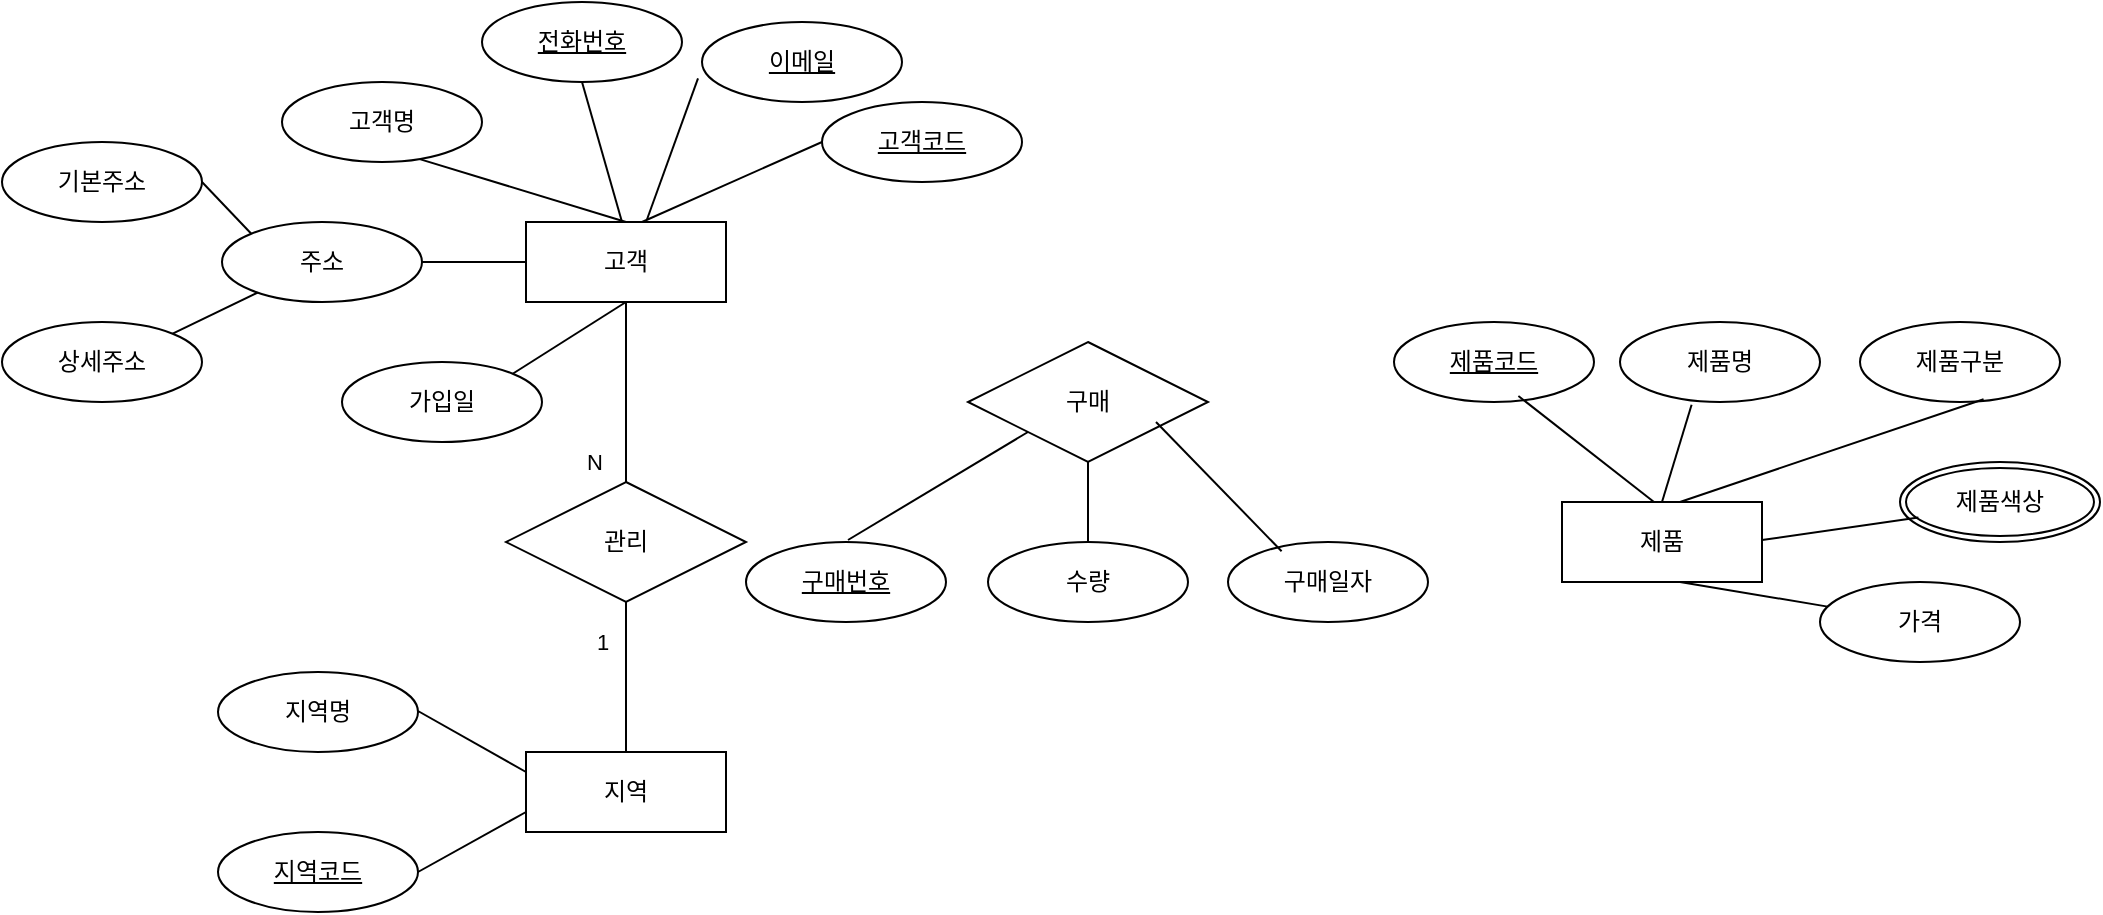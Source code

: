 <mxfile version="23.0.1" type="github">
  <diagram name="페이지-1" id="J8xDKmWiy9kQoWils0WY">
    <mxGraphModel dx="1050" dy="557" grid="1" gridSize="10" guides="1" tooltips="1" connect="1" arrows="1" fold="1" page="1" pageScale="1" pageWidth="827" pageHeight="1169" math="0" shadow="0">
      <root>
        <mxCell id="0" />
        <mxCell id="1" parent="0" />
        <mxCell id="zapqB653tZs2p7qNw6eo-1" value="고객" style="whiteSpace=wrap;html=1;align=center;" vertex="1" parent="1">
          <mxGeometry x="289" y="270" width="100" height="40" as="geometry" />
        </mxCell>
        <mxCell id="zapqB653tZs2p7qNw6eo-3" value="" style="endArrow=none;html=1;rounded=0;entryX=0.5;entryY=0;entryDx=0;entryDy=0;exitX=0.664;exitY=0.945;exitDx=0;exitDy=0;exitPerimeter=0;" edge="1" parent="1" source="zapqB653tZs2p7qNw6eo-6" target="zapqB653tZs2p7qNw6eo-1">
          <mxGeometry relative="1" as="geometry">
            <mxPoint x="263.4" y="217.8" as="sourcePoint" />
            <mxPoint x="397" y="220" as="targetPoint" />
          </mxGeometry>
        </mxCell>
        <mxCell id="zapqB653tZs2p7qNw6eo-7" value="" style="endArrow=none;html=1;rounded=0;entryX=0.5;entryY=0;entryDx=0;entryDy=0;exitX=0.664;exitY=0.945;exitDx=0;exitDy=0;exitPerimeter=0;" edge="1" parent="1" target="zapqB653tZs2p7qNw6eo-6">
          <mxGeometry relative="1" as="geometry">
            <mxPoint x="263.4" y="217.8" as="sourcePoint" />
            <mxPoint x="337" y="270" as="targetPoint" />
          </mxGeometry>
        </mxCell>
        <mxCell id="zapqB653tZs2p7qNw6eo-6" value="고객명" style="ellipse;whiteSpace=wrap;html=1;align=center;" vertex="1" parent="1">
          <mxGeometry x="167" y="200" width="100" height="40" as="geometry" />
        </mxCell>
        <mxCell id="zapqB653tZs2p7qNw6eo-8" value="전화번호" style="ellipse;whiteSpace=wrap;html=1;align=center;fontStyle=4;" vertex="1" parent="1">
          <mxGeometry x="267" y="160" width="100" height="40" as="geometry" />
        </mxCell>
        <mxCell id="zapqB653tZs2p7qNw6eo-9" value="" style="endArrow=none;html=1;rounded=0;exitX=0.5;exitY=1;exitDx=0;exitDy=0;" edge="1" parent="1" source="zapqB653tZs2p7qNw6eo-8">
          <mxGeometry relative="1" as="geometry">
            <mxPoint x="397" y="210" as="sourcePoint" />
            <mxPoint x="337" y="270" as="targetPoint" />
          </mxGeometry>
        </mxCell>
        <mxCell id="zapqB653tZs2p7qNw6eo-11" value="이메일" style="ellipse;whiteSpace=wrap;html=1;align=center;fontStyle=4;" vertex="1" parent="1">
          <mxGeometry x="377" y="170" width="100" height="40" as="geometry" />
        </mxCell>
        <mxCell id="zapqB653tZs2p7qNw6eo-13" value="" style="endArrow=none;html=1;rounded=0;exitX=-0.02;exitY=0.705;exitDx=0;exitDy=0;exitPerimeter=0;entryX=0.604;entryY=-0.025;entryDx=0;entryDy=0;entryPerimeter=0;" edge="1" parent="1" source="zapqB653tZs2p7qNw6eo-11" target="zapqB653tZs2p7qNw6eo-1">
          <mxGeometry relative="1" as="geometry">
            <mxPoint x="397" y="210" as="sourcePoint" />
            <mxPoint x="377" y="270" as="targetPoint" />
          </mxGeometry>
        </mxCell>
        <mxCell id="zapqB653tZs2p7qNw6eo-14" value="고객코드" style="ellipse;whiteSpace=wrap;html=1;align=center;fontStyle=4;" vertex="1" parent="1">
          <mxGeometry x="437" y="210" width="100" height="40" as="geometry" />
        </mxCell>
        <mxCell id="zapqB653tZs2p7qNw6eo-15" value="" style="endArrow=none;html=1;rounded=0;exitX=0;exitY=0.5;exitDx=0;exitDy=0;" edge="1" parent="1" source="zapqB653tZs2p7qNw6eo-14">
          <mxGeometry relative="1" as="geometry">
            <mxPoint x="435" y="264.5" as="sourcePoint" />
            <mxPoint x="347" y="270" as="targetPoint" />
          </mxGeometry>
        </mxCell>
        <mxCell id="zapqB653tZs2p7qNw6eo-16" value="주소" style="ellipse;whiteSpace=wrap;html=1;align=center;" vertex="1" parent="1">
          <mxGeometry x="137" y="270" width="100" height="40" as="geometry" />
        </mxCell>
        <mxCell id="zapqB653tZs2p7qNw6eo-17" value="" style="endArrow=none;html=1;rounded=0;entryX=0;entryY=0.5;entryDx=0;entryDy=0;exitX=1;exitY=0.5;exitDx=0;exitDy=0;" edge="1" parent="1" source="zapqB653tZs2p7qNw6eo-16" target="zapqB653tZs2p7qNw6eo-1">
          <mxGeometry relative="1" as="geometry">
            <mxPoint x="237" y="278" as="sourcePoint" />
            <mxPoint x="341" y="310" as="targetPoint" />
          </mxGeometry>
        </mxCell>
        <mxCell id="zapqB653tZs2p7qNw6eo-18" value="기본주소" style="ellipse;whiteSpace=wrap;html=1;align=center;" vertex="1" parent="1">
          <mxGeometry x="27" y="230" width="100" height="40" as="geometry" />
        </mxCell>
        <mxCell id="zapqB653tZs2p7qNw6eo-19" value="상세주소" style="ellipse;whiteSpace=wrap;html=1;align=center;" vertex="1" parent="1">
          <mxGeometry x="27" y="320" width="100" height="40" as="geometry" />
        </mxCell>
        <mxCell id="zapqB653tZs2p7qNw6eo-20" value="" style="endArrow=none;html=1;rounded=0;exitX=1;exitY=0.5;exitDx=0;exitDy=0;entryX=0;entryY=0;entryDx=0;entryDy=0;" edge="1" parent="1" source="zapqB653tZs2p7qNw6eo-18" target="zapqB653tZs2p7qNw6eo-16">
          <mxGeometry relative="1" as="geometry">
            <mxPoint x="7" y="270" as="sourcePoint" />
            <mxPoint x="157" y="260" as="targetPoint" />
          </mxGeometry>
        </mxCell>
        <mxCell id="zapqB653tZs2p7qNw6eo-21" value="" style="endArrow=none;html=1;rounded=0;exitX=1;exitY=0;exitDx=0;exitDy=0;" edge="1" parent="1" source="zapqB653tZs2p7qNw6eo-19" target="zapqB653tZs2p7qNw6eo-16">
          <mxGeometry relative="1" as="geometry">
            <mxPoint x="137" y="260" as="sourcePoint" />
            <mxPoint x="177" y="280" as="targetPoint" />
          </mxGeometry>
        </mxCell>
        <mxCell id="zapqB653tZs2p7qNw6eo-22" value="가입일" style="ellipse;whiteSpace=wrap;html=1;align=center;" vertex="1" parent="1">
          <mxGeometry x="197" y="340" width="100" height="40" as="geometry" />
        </mxCell>
        <mxCell id="zapqB653tZs2p7qNw6eo-23" value="" style="endArrow=none;html=1;rounded=0;entryX=0.5;entryY=1;entryDx=0;entryDy=0;exitX=1;exitY=0;exitDx=0;exitDy=0;" edge="1" parent="1" source="zapqB653tZs2p7qNw6eo-22" target="zapqB653tZs2p7qNw6eo-1">
          <mxGeometry relative="1" as="geometry">
            <mxPoint x="292" y="320" as="sourcePoint" />
            <mxPoint x="342" y="320" as="targetPoint" />
          </mxGeometry>
        </mxCell>
        <mxCell id="zapqB653tZs2p7qNw6eo-26" value="지역" style="whiteSpace=wrap;html=1;align=center;" vertex="1" parent="1">
          <mxGeometry x="289" y="535" width="100" height="40" as="geometry" />
        </mxCell>
        <mxCell id="zapqB653tZs2p7qNw6eo-28" value="지역명" style="ellipse;whiteSpace=wrap;html=1;align=center;" vertex="1" parent="1">
          <mxGeometry x="135" y="495" width="100" height="40" as="geometry" />
        </mxCell>
        <mxCell id="zapqB653tZs2p7qNw6eo-29" value="지역코드" style="ellipse;whiteSpace=wrap;html=1;align=center;fontStyle=4;" vertex="1" parent="1">
          <mxGeometry x="135" y="575" width="100" height="40" as="geometry" />
        </mxCell>
        <mxCell id="zapqB653tZs2p7qNw6eo-30" value="" style="endArrow=none;html=1;rounded=0;entryX=0;entryY=0.25;entryDx=0;entryDy=0;" edge="1" parent="1" target="zapqB653tZs2p7qNw6eo-26">
          <mxGeometry relative="1" as="geometry">
            <mxPoint x="235" y="514.5" as="sourcePoint" />
            <mxPoint x="395" y="514.5" as="targetPoint" />
          </mxGeometry>
        </mxCell>
        <mxCell id="zapqB653tZs2p7qNw6eo-31" value="" style="endArrow=none;html=1;rounded=0;entryX=0;entryY=0.75;entryDx=0;entryDy=0;" edge="1" parent="1" target="zapqB653tZs2p7qNw6eo-26">
          <mxGeometry relative="1" as="geometry">
            <mxPoint x="235" y="595" as="sourcePoint" />
            <mxPoint x="395" y="595" as="targetPoint" />
          </mxGeometry>
        </mxCell>
        <mxCell id="zapqB653tZs2p7qNw6eo-32" value="제품" style="whiteSpace=wrap;html=1;align=center;" vertex="1" parent="1">
          <mxGeometry x="807" y="410" width="100" height="40" as="geometry" />
        </mxCell>
        <mxCell id="zapqB653tZs2p7qNw6eo-33" value="제품구분" style="ellipse;whiteSpace=wrap;html=1;align=center;" vertex="1" parent="1">
          <mxGeometry x="956" y="320" width="100" height="40" as="geometry" />
        </mxCell>
        <mxCell id="zapqB653tZs2p7qNw6eo-34" value="제품코드" style="ellipse;whiteSpace=wrap;html=1;align=center;fontStyle=4;" vertex="1" parent="1">
          <mxGeometry x="723" y="320" width="100" height="40" as="geometry" />
        </mxCell>
        <mxCell id="zapqB653tZs2p7qNw6eo-37" value="" style="endArrow=none;html=1;rounded=0;exitX=0.622;exitY=0.925;exitDx=0;exitDy=0;exitPerimeter=0;" edge="1" parent="1" source="zapqB653tZs2p7qNw6eo-34">
          <mxGeometry relative="1" as="geometry">
            <mxPoint x="693" y="410" as="sourcePoint" />
            <mxPoint x="853" y="410" as="targetPoint" />
          </mxGeometry>
        </mxCell>
        <mxCell id="zapqB653tZs2p7qNw6eo-38" value="" style="endArrow=none;html=1;rounded=0;entryX=0.618;entryY=0.965;entryDx=0;entryDy=0;entryPerimeter=0;" edge="1" parent="1" target="zapqB653tZs2p7qNw6eo-33">
          <mxGeometry relative="1" as="geometry">
            <mxPoint x="866" y="410" as="sourcePoint" />
            <mxPoint x="1026" y="410" as="targetPoint" />
          </mxGeometry>
        </mxCell>
        <mxCell id="zapqB653tZs2p7qNw6eo-39" value="제품명" style="ellipse;whiteSpace=wrap;html=1;align=center;" vertex="1" parent="1">
          <mxGeometry x="836" y="320" width="100" height="40" as="geometry" />
        </mxCell>
        <mxCell id="zapqB653tZs2p7qNw6eo-40" value="" style="endArrow=none;html=1;rounded=0;exitX=0.5;exitY=0;exitDx=0;exitDy=0;entryX=0.358;entryY=1.035;entryDx=0;entryDy=0;entryPerimeter=0;" edge="1" parent="1" source="zapqB653tZs2p7qNw6eo-32" target="zapqB653tZs2p7qNw6eo-39">
          <mxGeometry relative="1" as="geometry">
            <mxPoint x="696" y="370" as="sourcePoint" />
            <mxPoint x="856" y="370" as="targetPoint" />
          </mxGeometry>
        </mxCell>
        <mxCell id="zapqB653tZs2p7qNw6eo-41" value="제품색상" style="ellipse;shape=doubleEllipse;margin=3;whiteSpace=wrap;html=1;align=center;" vertex="1" parent="1">
          <mxGeometry x="976" y="390" width="100" height="40" as="geometry" />
        </mxCell>
        <mxCell id="zapqB653tZs2p7qNw6eo-43" value="" style="endArrow=none;html=1;rounded=0;entryX=0.092;entryY=0.695;entryDx=0;entryDy=0;entryPerimeter=0;" edge="1" parent="1" target="zapqB653tZs2p7qNw6eo-41">
          <mxGeometry relative="1" as="geometry">
            <mxPoint x="907" y="429" as="sourcePoint" />
            <mxPoint x="1067" y="429" as="targetPoint" />
          </mxGeometry>
        </mxCell>
        <mxCell id="zapqB653tZs2p7qNw6eo-45" value="가격" style="ellipse;whiteSpace=wrap;html=1;align=center;" vertex="1" parent="1">
          <mxGeometry x="936" y="450" width="100" height="40" as="geometry" />
        </mxCell>
        <mxCell id="zapqB653tZs2p7qNw6eo-46" value="" style="endArrow=none;html=1;rounded=0;" edge="1" parent="1" target="zapqB653tZs2p7qNw6eo-45">
          <mxGeometry relative="1" as="geometry">
            <mxPoint x="866" y="450" as="sourcePoint" />
            <mxPoint x="1026" y="450" as="targetPoint" />
          </mxGeometry>
        </mxCell>
        <mxCell id="zapqB653tZs2p7qNw6eo-47" value="관리" style="shape=rhombus;perimeter=rhombusPerimeter;whiteSpace=wrap;html=1;align=center;" vertex="1" parent="1">
          <mxGeometry x="279" y="400" width="120" height="60" as="geometry" />
        </mxCell>
        <mxCell id="zapqB653tZs2p7qNw6eo-48" value="" style="endArrow=none;html=1;rounded=0;exitX=0.5;exitY=1;exitDx=0;exitDy=0;entryX=0.5;entryY=0;entryDx=0;entryDy=0;" edge="1" parent="1" source="zapqB653tZs2p7qNw6eo-1" target="zapqB653tZs2p7qNw6eo-47">
          <mxGeometry relative="1" as="geometry">
            <mxPoint x="297" y="310" as="sourcePoint" />
            <mxPoint x="332" y="403" as="targetPoint" />
          </mxGeometry>
        </mxCell>
        <mxCell id="zapqB653tZs2p7qNw6eo-50" value="N" style="edgeLabel;html=1;align=center;verticalAlign=middle;resizable=0;points=[];" vertex="1" connectable="0" parent="zapqB653tZs2p7qNw6eo-48">
          <mxGeometry x="0.025" y="1" relative="1" as="geometry">
            <mxPoint x="-17" y="34" as="offset" />
          </mxGeometry>
        </mxCell>
        <mxCell id="zapqB653tZs2p7qNw6eo-49" value="" style="endArrow=none;html=1;rounded=0;entryX=0.5;entryY=0;entryDx=0;entryDy=0;exitX=0.5;exitY=1;exitDx=0;exitDy=0;" edge="1" parent="1" source="zapqB653tZs2p7qNw6eo-47" target="zapqB653tZs2p7qNw6eo-26">
          <mxGeometry relative="1" as="geometry">
            <mxPoint x="311" y="460" as="sourcePoint" />
            <mxPoint x="471" y="460" as="targetPoint" />
            <Array as="points" />
          </mxGeometry>
        </mxCell>
        <mxCell id="zapqB653tZs2p7qNw6eo-51" value="1" style="edgeLabel;html=1;align=center;verticalAlign=middle;resizable=0;points=[];" vertex="1" connectable="0" parent="zapqB653tZs2p7qNw6eo-49">
          <mxGeometry x="0.339" y="2" relative="1" as="geometry">
            <mxPoint x="-14" y="-30" as="offset" />
          </mxGeometry>
        </mxCell>
        <mxCell id="zapqB653tZs2p7qNw6eo-52" value="구매" style="shape=rhombus;perimeter=rhombusPerimeter;whiteSpace=wrap;html=1;align=center;" vertex="1" parent="1">
          <mxGeometry x="510" y="330" width="120" height="60" as="geometry" />
        </mxCell>
        <mxCell id="zapqB653tZs2p7qNw6eo-53" value="구매번호" style="ellipse;whiteSpace=wrap;html=1;align=center;fontStyle=4;" vertex="1" parent="1">
          <mxGeometry x="399" y="430" width="100" height="40" as="geometry" />
        </mxCell>
        <mxCell id="zapqB653tZs2p7qNw6eo-54" value="" style="endArrow=none;html=1;rounded=0;entryX=0;entryY=1;entryDx=0;entryDy=0;" edge="1" parent="1" target="zapqB653tZs2p7qNw6eo-52">
          <mxGeometry relative="1" as="geometry">
            <mxPoint x="450" y="429" as="sourcePoint" />
            <mxPoint x="610" y="429" as="targetPoint" />
          </mxGeometry>
        </mxCell>
        <mxCell id="zapqB653tZs2p7qNw6eo-55" value="수량" style="ellipse;whiteSpace=wrap;html=1;align=center;" vertex="1" parent="1">
          <mxGeometry x="520" y="430" width="100" height="40" as="geometry" />
        </mxCell>
        <mxCell id="zapqB653tZs2p7qNw6eo-56" value="구매일자" style="ellipse;whiteSpace=wrap;html=1;align=center;" vertex="1" parent="1">
          <mxGeometry x="640" y="430" width="100" height="40" as="geometry" />
        </mxCell>
        <mxCell id="zapqB653tZs2p7qNw6eo-57" value="" style="endArrow=none;html=1;rounded=0;entryX=0.5;entryY=0;entryDx=0;entryDy=0;" edge="1" parent="1" target="zapqB653tZs2p7qNw6eo-55">
          <mxGeometry relative="1" as="geometry">
            <mxPoint x="570" y="390" as="sourcePoint" />
            <mxPoint x="730" y="390" as="targetPoint" />
          </mxGeometry>
        </mxCell>
        <mxCell id="zapqB653tZs2p7qNw6eo-58" value="" style="endArrow=none;html=1;rounded=0;entryX=0.268;entryY=0.115;entryDx=0;entryDy=0;entryPerimeter=0;" edge="1" parent="1" target="zapqB653tZs2p7qNw6eo-56">
          <mxGeometry relative="1" as="geometry">
            <mxPoint x="604" y="370" as="sourcePoint" />
            <mxPoint x="604" y="410" as="targetPoint" />
          </mxGeometry>
        </mxCell>
      </root>
    </mxGraphModel>
  </diagram>
</mxfile>
